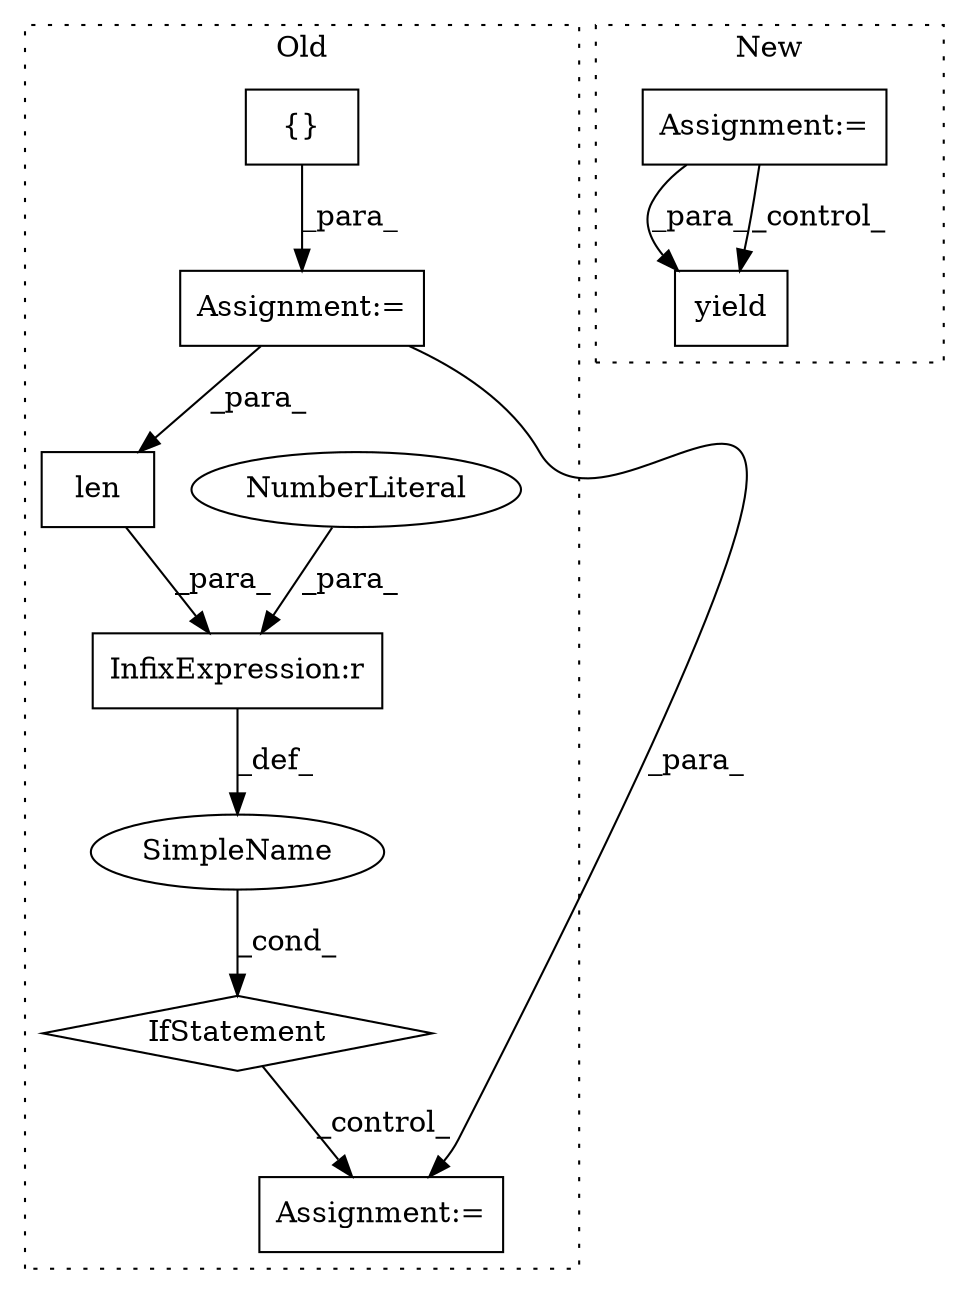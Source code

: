 digraph G {
subgraph cluster0 {
1 [label="len" a="32" s="2413,2421" l="4,1" shape="box"];
3 [label="IfStatement" a="25" s="2409,2426" l="4,2" shape="diamond"];
4 [label="InfixExpression:r" a="27" s="2422" l="3" shape="box"];
5 [label="NumberLiteral" a="34" s="2425" l="1" shape="ellipse"];
6 [label="Assignment:=" a="7" s="2447" l="1" shape="box"];
7 [label="SimpleName" a="42" s="" l="" shape="ellipse"];
9 [label="{}" a="4" s="1416" l="2" shape="box"];
10 [label="Assignment:=" a="7" s="1406" l="1" shape="box"];
label = "Old";
style="dotted";
}
subgraph cluster1 {
2 [label="yield" a="112" s="1559" l="7" shape="box"];
8 [label="Assignment:=" a="7" s="1444,1547" l="57,2" shape="box"];
label = "New";
style="dotted";
}
1 -> 4 [label="_para_"];
3 -> 6 [label="_control_"];
4 -> 7 [label="_def_"];
5 -> 4 [label="_para_"];
7 -> 3 [label="_cond_"];
8 -> 2 [label="_para_"];
8 -> 2 [label="_control_"];
9 -> 10 [label="_para_"];
10 -> 1 [label="_para_"];
10 -> 6 [label="_para_"];
}